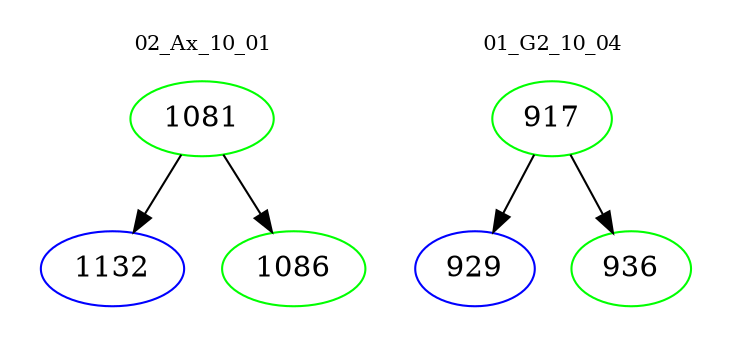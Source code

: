 digraph{
subgraph cluster_0 {
color = white
label = "02_Ax_10_01";
fontsize=10;
T0_1081 [label="1081", color="green"]
T0_1081 -> T0_1132 [color="black"]
T0_1132 [label="1132", color="blue"]
T0_1081 -> T0_1086 [color="black"]
T0_1086 [label="1086", color="green"]
}
subgraph cluster_1 {
color = white
label = "01_G2_10_04";
fontsize=10;
T1_917 [label="917", color="green"]
T1_917 -> T1_929 [color="black"]
T1_929 [label="929", color="blue"]
T1_917 -> T1_936 [color="black"]
T1_936 [label="936", color="green"]
}
}
